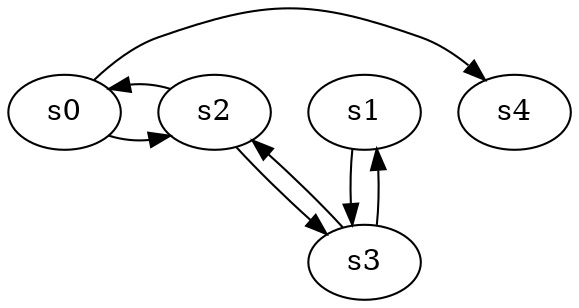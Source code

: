 digraph game_0968_complex_5 {
    s0 [name="s0", player=1, target=1];
    s1 [name="s1", player=0];
    s2 [name="s2", player=0, target=1];
    s3 [name="s3", player=0];
    s4 [name="s4", player=0];

    s0 -> s2 [constraint="time % 3 == 1 || time % 2 == 1"];
    s0 -> s4 [constraint="time % 2 == 1 && time % 5 == 1"];
    s1 -> s3;
    s2 -> s0 [constraint="time % 2 == 1"];
    s2 -> s3 [constraint="time % 3 == 2 && time % 3 == 0"];
    s3 -> s1;
    s3 -> s2 [constraint="time % 2 == 1 && time % 4 == 1"];
}
